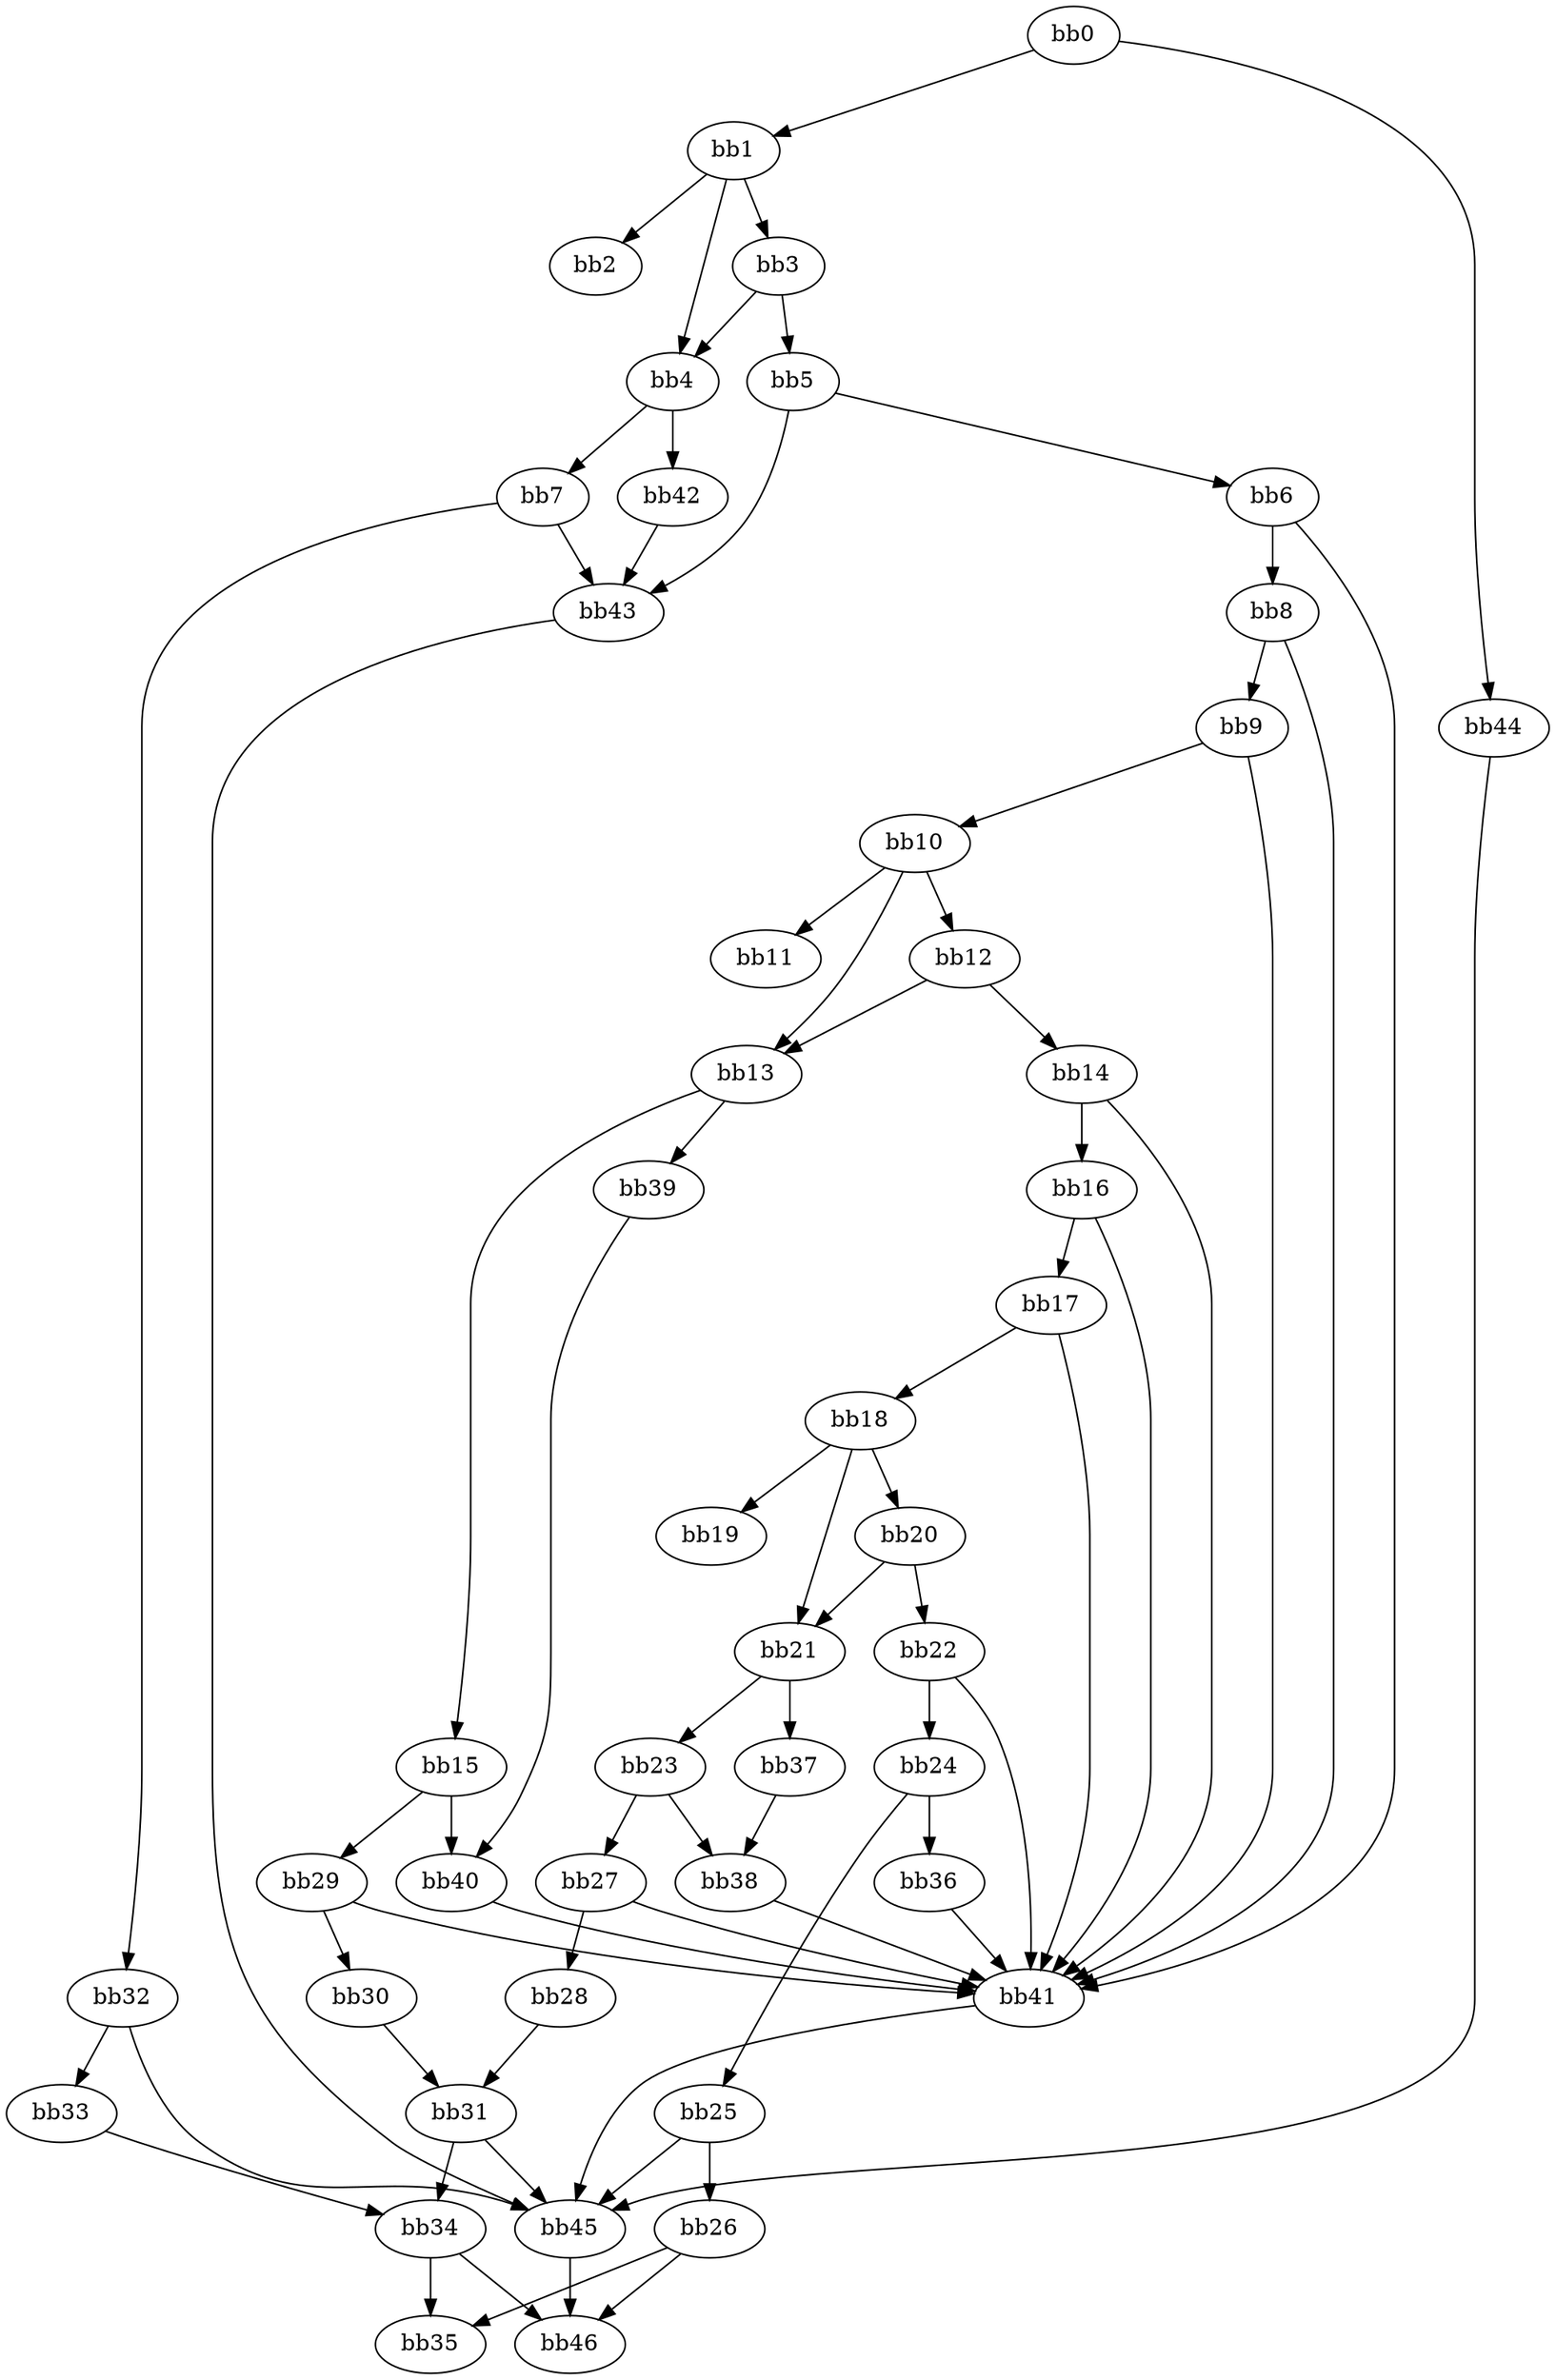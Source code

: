 digraph {
    0 [ label = "bb0\l" ]
    1 [ label = "bb1\l" ]
    2 [ label = "bb2\l" ]
    3 [ label = "bb3\l" ]
    4 [ label = "bb4\l" ]
    5 [ label = "bb5\l" ]
    6 [ label = "bb6\l" ]
    7 [ label = "bb7\l" ]
    8 [ label = "bb8\l" ]
    9 [ label = "bb9\l" ]
    10 [ label = "bb10\l" ]
    11 [ label = "bb11\l" ]
    12 [ label = "bb12\l" ]
    13 [ label = "bb13\l" ]
    14 [ label = "bb14\l" ]
    15 [ label = "bb15\l" ]
    16 [ label = "bb16\l" ]
    17 [ label = "bb17\l" ]
    18 [ label = "bb18\l" ]
    19 [ label = "bb19\l" ]
    20 [ label = "bb20\l" ]
    21 [ label = "bb21\l" ]
    22 [ label = "bb22\l" ]
    23 [ label = "bb23\l" ]
    24 [ label = "bb24\l" ]
    25 [ label = "bb25\l" ]
    26 [ label = "bb26\l" ]
    27 [ label = "bb27\l" ]
    28 [ label = "bb28\l" ]
    29 [ label = "bb29\l" ]
    30 [ label = "bb30\l" ]
    31 [ label = "bb31\l" ]
    32 [ label = "bb32\l" ]
    33 [ label = "bb33\l" ]
    34 [ label = "bb34\l" ]
    35 [ label = "bb35\l" ]
    36 [ label = "bb36\l" ]
    37 [ label = "bb37\l" ]
    38 [ label = "bb38\l" ]
    39 [ label = "bb39\l" ]
    40 [ label = "bb40\l" ]
    41 [ label = "bb41\l" ]
    42 [ label = "bb42\l" ]
    43 [ label = "bb43\l" ]
    44 [ label = "bb44\l" ]
    45 [ label = "bb45\l" ]
    46 [ label = "bb46\l" ]
    0 -> 1 [ ]
    0 -> 44 [ ]
    1 -> 2 [ ]
    1 -> 3 [ ]
    1 -> 4 [ ]
    3 -> 4 [ ]
    3 -> 5 [ ]
    4 -> 7 [ ]
    4 -> 42 [ ]
    5 -> 6 [ ]
    5 -> 43 [ ]
    6 -> 8 [ ]
    6 -> 41 [ ]
    7 -> 32 [ ]
    7 -> 43 [ ]
    8 -> 9 [ ]
    8 -> 41 [ ]
    9 -> 10 [ ]
    9 -> 41 [ ]
    10 -> 11 [ ]
    10 -> 12 [ ]
    10 -> 13 [ ]
    12 -> 13 [ ]
    12 -> 14 [ ]
    13 -> 15 [ ]
    13 -> 39 [ ]
    14 -> 16 [ ]
    14 -> 41 [ ]
    15 -> 29 [ ]
    15 -> 40 [ ]
    16 -> 17 [ ]
    16 -> 41 [ ]
    17 -> 18 [ ]
    17 -> 41 [ ]
    18 -> 19 [ ]
    18 -> 20 [ ]
    18 -> 21 [ ]
    20 -> 21 [ ]
    20 -> 22 [ ]
    21 -> 23 [ ]
    21 -> 37 [ ]
    22 -> 24 [ ]
    22 -> 41 [ ]
    23 -> 27 [ ]
    23 -> 38 [ ]
    24 -> 25 [ ]
    24 -> 36 [ ]
    25 -> 26 [ ]
    25 -> 45 [ ]
    26 -> 35 [ ]
    26 -> 46 [ ]
    27 -> 28 [ ]
    27 -> 41 [ ]
    28 -> 31 [ ]
    29 -> 30 [ ]
    29 -> 41 [ ]
    30 -> 31 [ ]
    31 -> 34 [ ]
    31 -> 45 [ ]
    32 -> 33 [ ]
    32 -> 45 [ ]
    33 -> 34 [ ]
    34 -> 35 [ ]
    34 -> 46 [ ]
    36 -> 41 [ ]
    37 -> 38 [ ]
    38 -> 41 [ ]
    39 -> 40 [ ]
    40 -> 41 [ ]
    41 -> 45 [ ]
    42 -> 43 [ ]
    43 -> 45 [ ]
    44 -> 45 [ ]
    45 -> 46 [ ]
}

